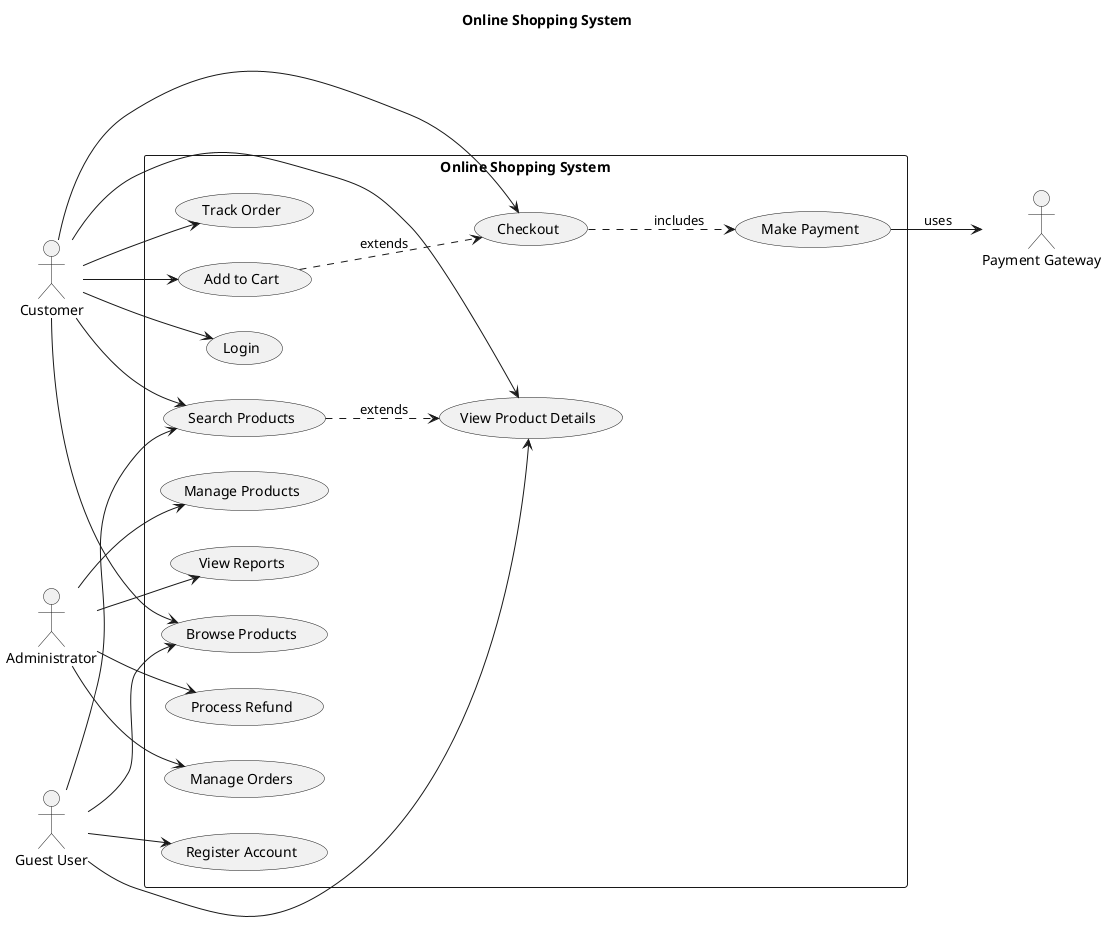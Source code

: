 @startuml usecase-example
' Use Case Diagram Example

title Online Shopping System

left to right direction

actor Customer
actor "Guest User" as Guest
actor Administrator as Admin
actor "Payment Gateway" as Payment

rectangle "Online Shopping System" {
    usecase "Browse Products" as UC1
    usecase "Search Products" as UC2
    usecase "View Product Details" as UC3
    usecase "Add to Cart" as UC4
    usecase "Register Account" as UC5
    usecase "Login" as UC6
    usecase "Checkout" as UC7
    usecase "Make Payment" as UC8
    usecase "Track Order" as UC9
    usecase "Manage Products" as UC10
    usecase "Manage Orders" as UC11
    usecase "View Reports" as UC12
    usecase "Process Refund" as UC13
}

' Customer relationships
Customer --> UC1
Customer --> UC2
Customer --> UC3
Customer --> UC4
Customer --> UC6
Customer --> UC7
Customer --> UC9

' Guest relationships
Guest --> UC1
Guest --> UC2
Guest --> UC3
Guest --> UC5

' Admin relationships
Admin --> UC10
Admin --> UC11
Admin --> UC12
Admin --> UC13

' System relationships
UC7 ..> UC8 : includes
UC8 --> Payment : uses

' Extensions
UC2 ..> UC3 : extends
UC4 ..> UC7 : extends

@enduml
